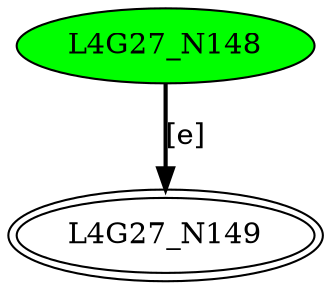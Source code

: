 digraph G27{
"L4G27_N148" [style=filled,fillcolor=green];
"L4G27_N149" [peripheries=2];
"L4G27_N148"->"L4G27_N149" [style = bold, label = "[e]"];
}

